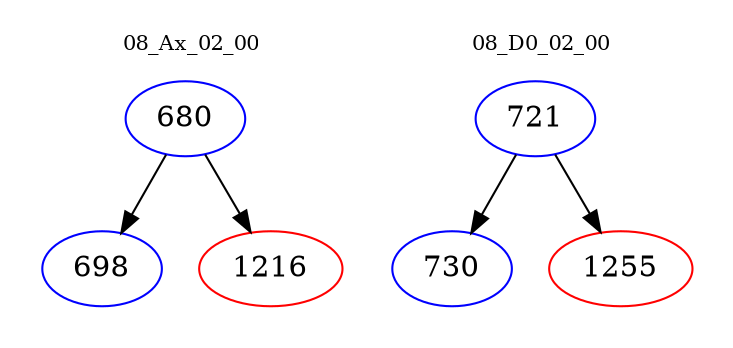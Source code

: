 digraph{
subgraph cluster_0 {
color = white
label = "08_Ax_02_00";
fontsize=10;
T0_680 [label="680", color="blue"]
T0_680 -> T0_698 [color="black"]
T0_698 [label="698", color="blue"]
T0_680 -> T0_1216 [color="black"]
T0_1216 [label="1216", color="red"]
}
subgraph cluster_1 {
color = white
label = "08_D0_02_00";
fontsize=10;
T1_721 [label="721", color="blue"]
T1_721 -> T1_730 [color="black"]
T1_730 [label="730", color="blue"]
T1_721 -> T1_1255 [color="black"]
T1_1255 [label="1255", color="red"]
}
}

